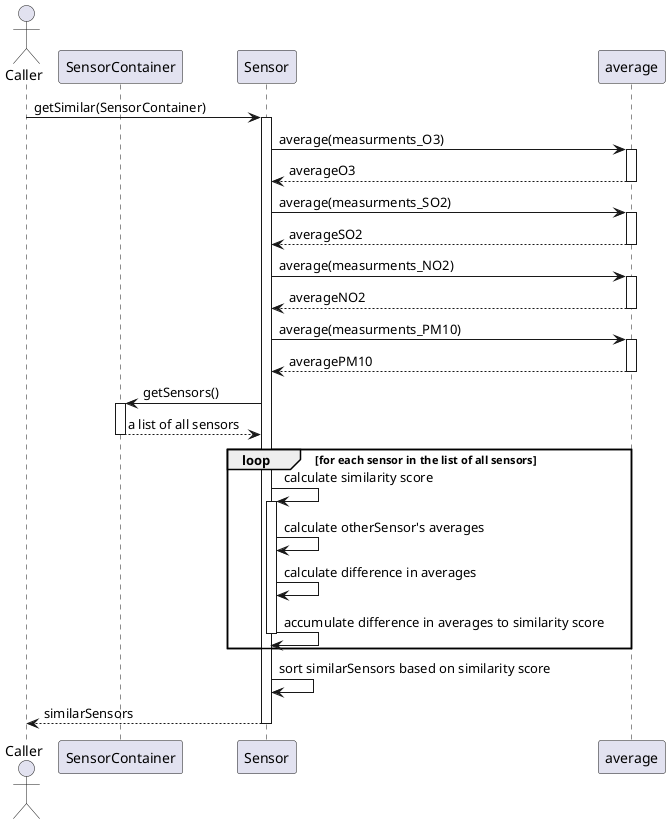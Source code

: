 @startuml
actor Caller
participant SensorContainer
participant Sensor
participant "average" as Average

Caller -> Sensor: getSimilar(SensorContainer)
activate Sensor

Sensor -> Average: average(measurments_O3)
activate Average
Average --> Sensor: averageO3
deactivate Average

Sensor -> Average: average(measurments_SO2)
activate Average
Average --> Sensor: averageSO2
deactivate Average

Sensor -> Average: average(measurments_NO2)
activate Average
Average --> Sensor: averageNO2
deactivate Average

Sensor -> Average: average(measurments_PM10)
activate Average
Average --> Sensor: averagePM10
deactivate Average

Sensor -> SensorContainer: getSensors()
activate SensorContainer
SensorContainer --> Sensor: a list of all sensors
deactivate SensorContainer

loop for each sensor in the list of all sensors
    Sensor -> Sensor: calculate similarity score
    activate Sensor
    Sensor -> Sensor: calculate otherSensor's averages
    Sensor -> Sensor: calculate difference in averages
    Sensor -> Sensor: accumulate difference in averages to similarity score
    deactivate Sensor
end

Sensor -> Sensor: sort similarSensors based on similarity score
Sensor --> Caller: similarSensors
deactivate Sensor
@enduml